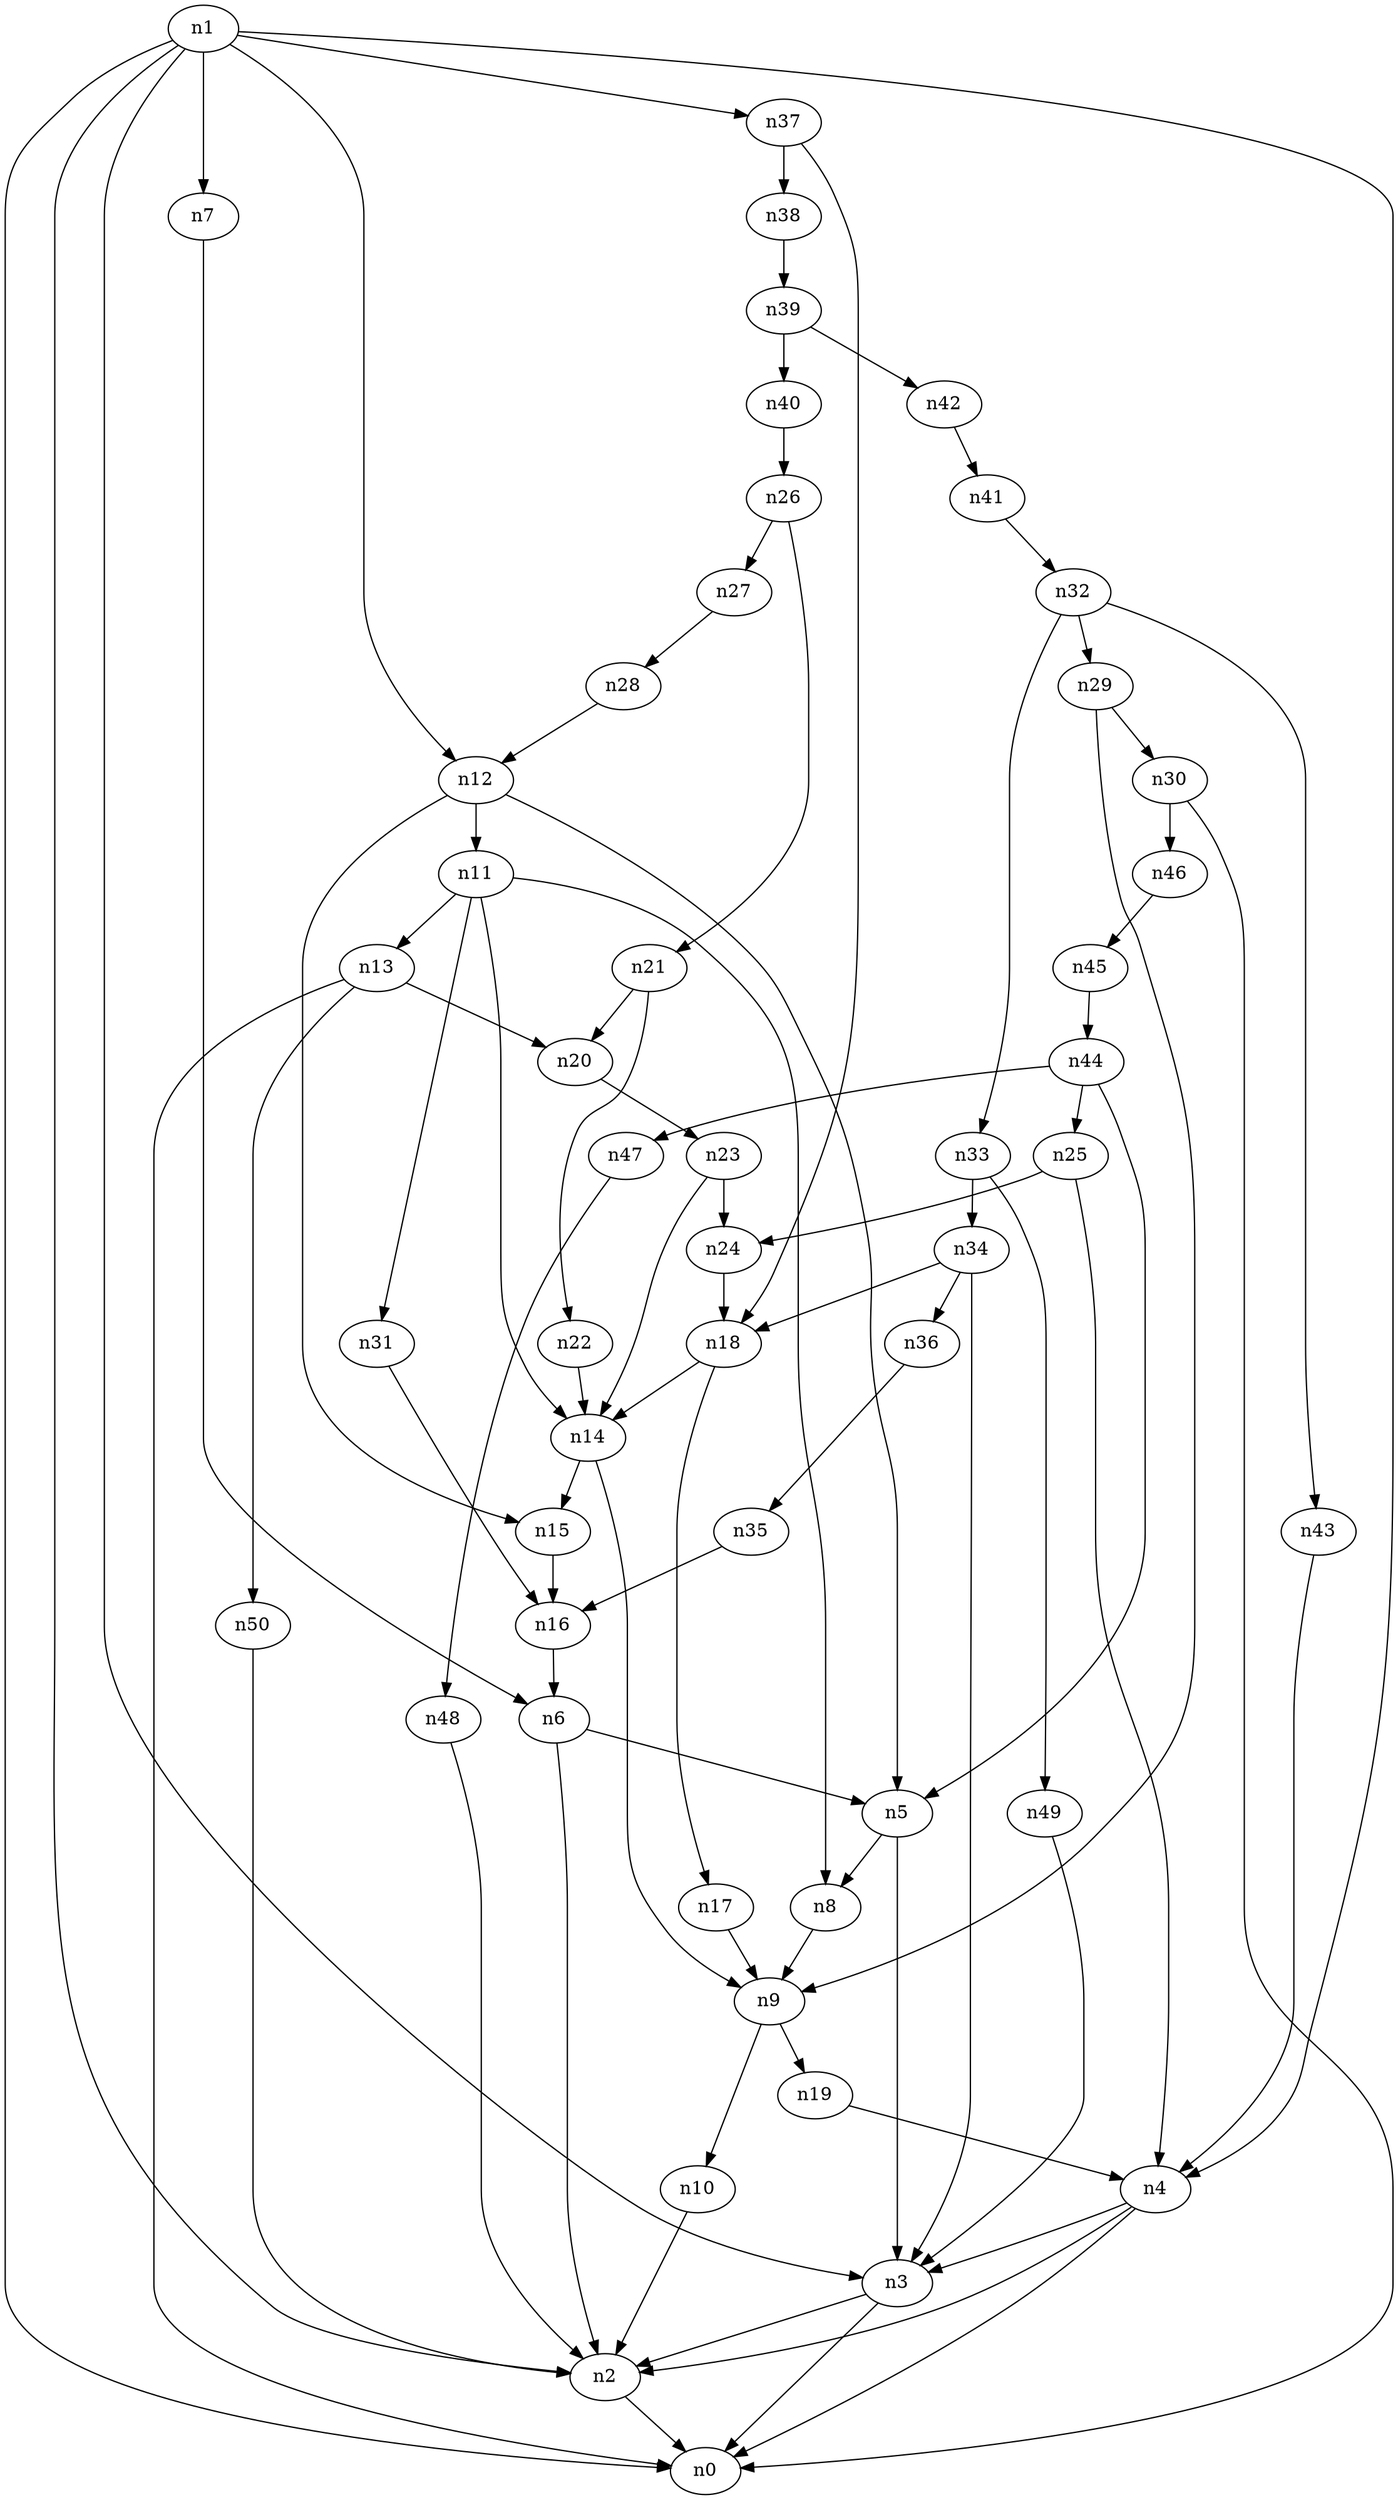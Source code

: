 digraph G {
	n1 -> n0	 [_graphml_id=e0];
	n1 -> n2	 [_graphml_id=e1];
	n1 -> n3	 [_graphml_id=e6];
	n1 -> n4	 [_graphml_id=e9];
	n1 -> n7	 [_graphml_id=e13];
	n1 -> n12	 [_graphml_id=e21];
	n1 -> n37	 [_graphml_id=e62];
	n2 -> n0	 [_graphml_id=e5];
	n3 -> n0	 [_graphml_id=e8];
	n3 -> n2	 [_graphml_id=e2];
	n4 -> n0	 [_graphml_id=e4];
	n4 -> n2	 [_graphml_id=e7];
	n4 -> n3	 [_graphml_id=e3];
	n5 -> n3	 [_graphml_id=e10];
	n5 -> n8	 [_graphml_id=e15];
	n6 -> n2	 [_graphml_id=e12];
	n6 -> n5	 [_graphml_id=e11];
	n7 -> n6	 [_graphml_id=e14];
	n8 -> n9	 [_graphml_id=e16];
	n9 -> n10	 [_graphml_id=e17];
	n9 -> n19	 [_graphml_id=e32];
	n10 -> n2	 [_graphml_id=e18];
	n11 -> n8	 [_graphml_id=e19];
	n11 -> n13	 [_graphml_id=e22];
	n11 -> n14	 [_graphml_id=e34];
	n11 -> n31	 [_graphml_id=e53];
	n12 -> n5	 [_graphml_id=e24];
	n12 -> n11	 [_graphml_id=e20];
	n12 -> n15	 [_graphml_id=e63];
	n13 -> n0	 [_graphml_id=e23];
	n13 -> n20	 [_graphml_id=e35];
	n13 -> n50	 [_graphml_id=e84];
	n14 -> n9	 [_graphml_id=e25];
	n14 -> n15	 [_graphml_id=e26];
	n15 -> n16	 [_graphml_id=e27];
	n16 -> n6	 [_graphml_id=e28];
	n17 -> n9	 [_graphml_id=e29];
	n18 -> n14	 [_graphml_id=e31];
	n18 -> n17	 [_graphml_id=e30];
	n19 -> n4	 [_graphml_id=e33];
	n20 -> n23	 [_graphml_id=e39];
	n21 -> n20	 [_graphml_id=e36];
	n21 -> n22	 [_graphml_id=e37];
	n22 -> n14	 [_graphml_id=e38];
	n23 -> n14	 [_graphml_id=e44];
	n23 -> n24	 [_graphml_id=e40];
	n24 -> n18	 [_graphml_id=e41];
	n25 -> n4	 [_graphml_id=e43];
	n25 -> n24	 [_graphml_id=e42];
	n26 -> n21	 [_graphml_id=e45];
	n26 -> n27	 [_graphml_id=e46];
	n27 -> n28	 [_graphml_id=e47];
	n28 -> n12	 [_graphml_id=e48];
	n29 -> n9	 [_graphml_id=e49];
	n29 -> n30	 [_graphml_id=e50];
	n30 -> n0	 [_graphml_id=e51];
	n30 -> n46	 [_graphml_id=e77];
	n31 -> n16	 [_graphml_id=e52];
	n32 -> n29	 [_graphml_id=e54];
	n32 -> n33	 [_graphml_id=e55];
	n32 -> n43	 [_graphml_id=e72];
	n33 -> n34	 [_graphml_id=e56];
	n33 -> n49	 [_graphml_id=e82];
	n34 -> n3	 [_graphml_id=e73];
	n34 -> n18	 [_graphml_id=e57];
	n34 -> n36	 [_graphml_id=e60];
	n35 -> n16	 [_graphml_id=e58];
	n36 -> n35	 [_graphml_id=e59];
	n37 -> n18	 [_graphml_id=e61];
	n37 -> n38	 [_graphml_id=e64];
	n38 -> n39	 [_graphml_id=e65];
	n39 -> n40	 [_graphml_id=e66];
	n39 -> n42	 [_graphml_id=e70];
	n40 -> n26	 [_graphml_id=e67];
	n41 -> n32	 [_graphml_id=e68];
	n42 -> n41	 [_graphml_id=e69];
	n43 -> n4	 [_graphml_id=e71];
	n44 -> n5	 [_graphml_id=e83];
	n44 -> n25	 [_graphml_id=e74];
	n44 -> n47	 [_graphml_id=e78];
	n45 -> n44	 [_graphml_id=e75];
	n46 -> n45	 [_graphml_id=e76];
	n47 -> n48	 [_graphml_id=e79];
	n48 -> n2	 [_graphml_id=e80];
	n49 -> n3	 [_graphml_id=e81];
	n50 -> n2	 [_graphml_id=e85];
}
